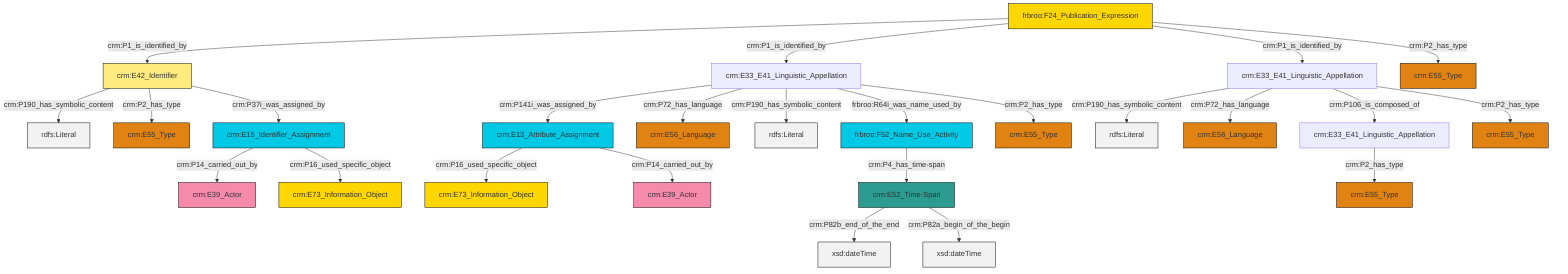 graph TD
classDef Literal fill:#f2f2f2,stroke:#000000;
classDef CRM_Entity fill:#FFFFFF,stroke:#000000;
classDef Temporal_Entity fill:#00C9E6, stroke:#000000;
classDef Type fill:#E18312, stroke:#000000;
classDef Time-Span fill:#2C9C91, stroke:#000000;
classDef Appellation fill:#FFEB7F, stroke:#000000;
classDef Place fill:#008836, stroke:#000000;
classDef Persistent_Item fill:#B266B2, stroke:#000000;
classDef Conceptual_Object fill:#FFD700, stroke:#000000;
classDef Physical_Thing fill:#D2B48C, stroke:#000000;
classDef Actor fill:#f58aad, stroke:#000000;
classDef PC_Classes fill:#4ce600, stroke:#000000;
classDef Multi fill:#cccccc,stroke:#000000;

6["crm:E52_Time-Span"]:::Time-Span -->|crm:P82b_end_of_the_end| 7[xsd:dateTime]:::Literal
8["crm:E13_Attribute_Assignment"]:::Temporal_Entity -->|crm:P16_used_specific_object| 9["crm:E73_Information_Object"]:::Conceptual_Object
10["crm:E33_E41_Linguistic_Appellation"]:::Default -->|crm:P190_has_symbolic_content| 11[rdfs:Literal]:::Literal
12["crm:E33_E41_Linguistic_Appellation"]:::Default -->|crm:P2_has_type| 13["crm:E55_Type"]:::Type
16["frbroo:F52_Name_Use_Activity"]:::Temporal_Entity -->|crm:P4_has_time-span| 6["crm:E52_Time-Span"]:::Time-Span
17["frbroo:F24_Publication_Expression"]:::Conceptual_Object -->|crm:P1_is_identified_by| 4["crm:E42_Identifier"]:::Appellation
6["crm:E52_Time-Span"]:::Time-Span -->|crm:P82a_begin_of_the_begin| 18[xsd:dateTime]:::Literal
8["crm:E13_Attribute_Assignment"]:::Temporal_Entity -->|crm:P14_carried_out_by| 19["crm:E39_Actor"]:::Actor
10["crm:E33_E41_Linguistic_Appellation"]:::Default -->|crm:P72_has_language| 0["crm:E56_Language"]:::Type
4["crm:E42_Identifier"]:::Appellation -->|crm:P190_has_symbolic_content| 22[rdfs:Literal]:::Literal
14["crm:E33_E41_Linguistic_Appellation"]:::Default -->|crm:P141i_was_assigned_by| 8["crm:E13_Attribute_Assignment"]:::Temporal_Entity
14["crm:E33_E41_Linguistic_Appellation"]:::Default -->|crm:P72_has_language| 2["crm:E56_Language"]:::Type
4["crm:E42_Identifier"]:::Appellation -->|crm:P2_has_type| 28["crm:E55_Type"]:::Type
14["crm:E33_E41_Linguistic_Appellation"]:::Default -->|crm:P190_has_symbolic_content| 29[rdfs:Literal]:::Literal
4["crm:E42_Identifier"]:::Appellation -->|crm:P37i_was_assigned_by| 24["crm:E15_Identifier_Assignment"]:::Temporal_Entity
17["frbroo:F24_Publication_Expression"]:::Conceptual_Object -->|crm:P1_is_identified_by| 14["crm:E33_E41_Linguistic_Appellation"]:::Default
10["crm:E33_E41_Linguistic_Appellation"]:::Default -->|crm:P106_is_composed_of| 12["crm:E33_E41_Linguistic_Appellation"]:::Default
24["crm:E15_Identifier_Assignment"]:::Temporal_Entity -->|crm:P14_carried_out_by| 26["crm:E39_Actor"]:::Actor
14["crm:E33_E41_Linguistic_Appellation"]:::Default -->|frbroo:R64i_was_name_used_by| 16["frbroo:F52_Name_Use_Activity"]:::Temporal_Entity
17["frbroo:F24_Publication_Expression"]:::Conceptual_Object -->|crm:P1_is_identified_by| 10["crm:E33_E41_Linguistic_Appellation"]:::Default
10["crm:E33_E41_Linguistic_Appellation"]:::Default -->|crm:P2_has_type| 20["crm:E55_Type"]:::Type
14["crm:E33_E41_Linguistic_Appellation"]:::Default -->|crm:P2_has_type| 42["crm:E55_Type"]:::Type
17["frbroo:F24_Publication_Expression"]:::Conceptual_Object -->|crm:P2_has_type| 30["crm:E55_Type"]:::Type
24["crm:E15_Identifier_Assignment"]:::Temporal_Entity -->|crm:P16_used_specific_object| 39["crm:E73_Information_Object"]:::Conceptual_Object